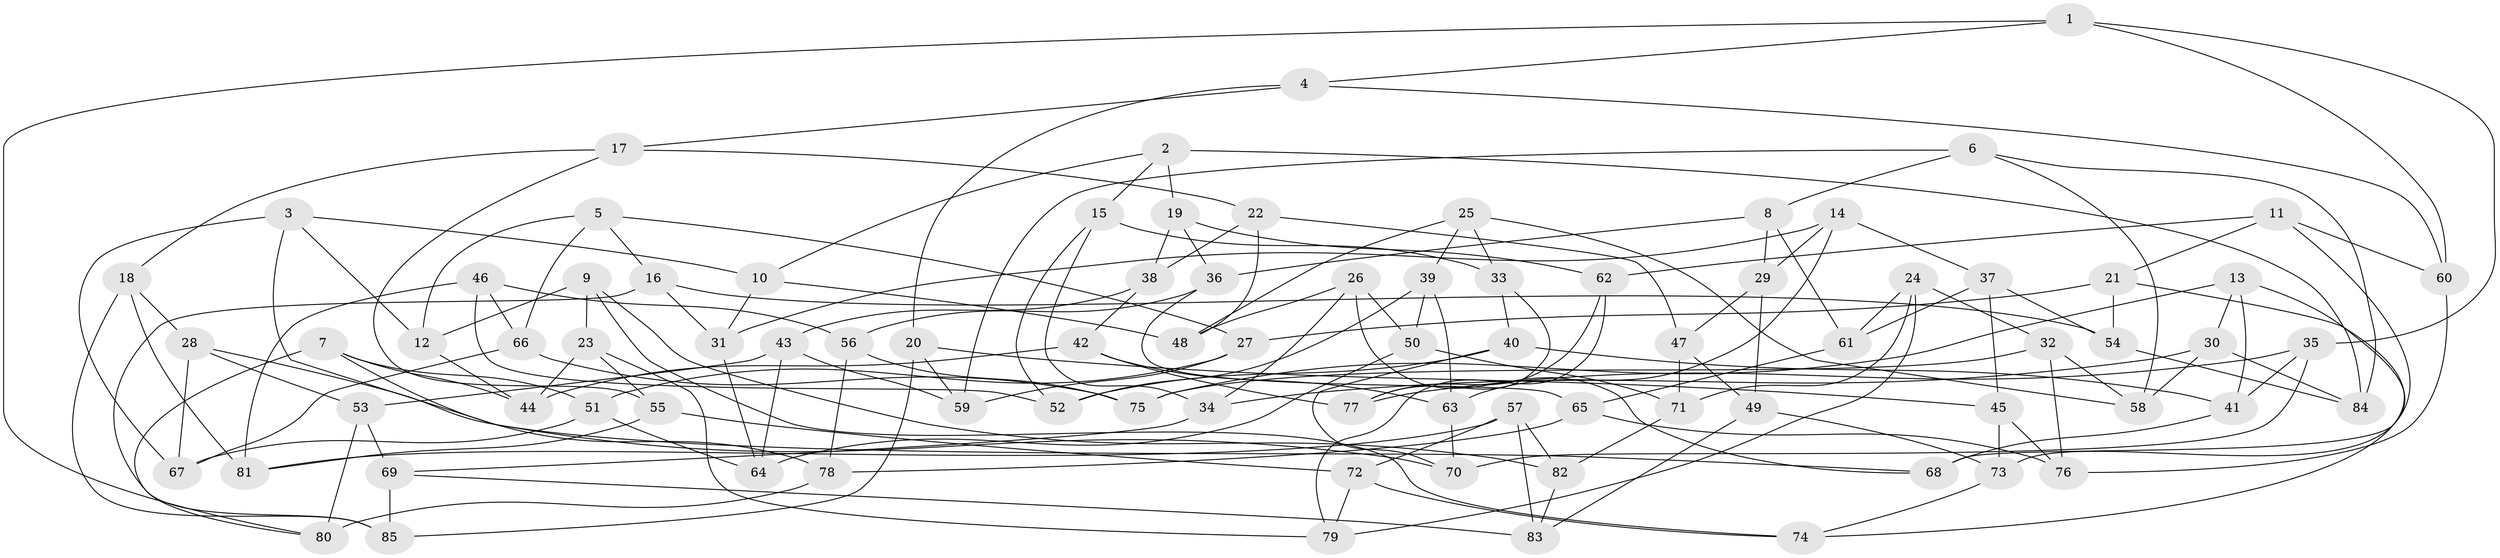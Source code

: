 // Generated by graph-tools (version 1.1) at 2025/38/03/09/25 02:38:07]
// undirected, 85 vertices, 170 edges
graph export_dot {
graph [start="1"]
  node [color=gray90,style=filled];
  1;
  2;
  3;
  4;
  5;
  6;
  7;
  8;
  9;
  10;
  11;
  12;
  13;
  14;
  15;
  16;
  17;
  18;
  19;
  20;
  21;
  22;
  23;
  24;
  25;
  26;
  27;
  28;
  29;
  30;
  31;
  32;
  33;
  34;
  35;
  36;
  37;
  38;
  39;
  40;
  41;
  42;
  43;
  44;
  45;
  46;
  47;
  48;
  49;
  50;
  51;
  52;
  53;
  54;
  55;
  56;
  57;
  58;
  59;
  60;
  61;
  62;
  63;
  64;
  65;
  66;
  67;
  68;
  69;
  70;
  71;
  72;
  73;
  74;
  75;
  76;
  77;
  78;
  79;
  80;
  81;
  82;
  83;
  84;
  85;
  1 -- 60;
  1 -- 4;
  1 -- 35;
  1 -- 80;
  2 -- 19;
  2 -- 10;
  2 -- 15;
  2 -- 84;
  3 -- 10;
  3 -- 12;
  3 -- 70;
  3 -- 67;
  4 -- 17;
  4 -- 20;
  4 -- 60;
  5 -- 12;
  5 -- 16;
  5 -- 27;
  5 -- 66;
  6 -- 8;
  6 -- 84;
  6 -- 59;
  6 -- 58;
  7 -- 78;
  7 -- 80;
  7 -- 44;
  7 -- 51;
  8 -- 29;
  8 -- 61;
  8 -- 36;
  9 -- 23;
  9 -- 82;
  9 -- 74;
  9 -- 12;
  10 -- 48;
  10 -- 31;
  11 -- 21;
  11 -- 60;
  11 -- 68;
  11 -- 62;
  12 -- 44;
  13 -- 41;
  13 -- 30;
  13 -- 73;
  13 -- 75;
  14 -- 29;
  14 -- 31;
  14 -- 63;
  14 -- 37;
  15 -- 52;
  15 -- 33;
  15 -- 34;
  16 -- 85;
  16 -- 31;
  16 -- 54;
  17 -- 18;
  17 -- 22;
  17 -- 55;
  18 -- 28;
  18 -- 81;
  18 -- 85;
  19 -- 62;
  19 -- 38;
  19 -- 36;
  20 -- 59;
  20 -- 85;
  20 -- 45;
  21 -- 54;
  21 -- 27;
  21 -- 74;
  22 -- 47;
  22 -- 48;
  22 -- 38;
  23 -- 55;
  23 -- 79;
  23 -- 44;
  24 -- 61;
  24 -- 79;
  24 -- 71;
  24 -- 32;
  25 -- 58;
  25 -- 33;
  25 -- 39;
  25 -- 48;
  26 -- 50;
  26 -- 68;
  26 -- 34;
  26 -- 48;
  27 -- 51;
  27 -- 59;
  28 -- 53;
  28 -- 67;
  28 -- 68;
  29 -- 47;
  29 -- 49;
  30 -- 84;
  30 -- 34;
  30 -- 58;
  31 -- 64;
  32 -- 75;
  32 -- 58;
  32 -- 76;
  33 -- 77;
  33 -- 40;
  34 -- 69;
  35 -- 41;
  35 -- 77;
  35 -- 70;
  36 -- 65;
  36 -- 56;
  37 -- 45;
  37 -- 61;
  37 -- 54;
  38 -- 42;
  38 -- 43;
  39 -- 63;
  39 -- 52;
  39 -- 50;
  40 -- 70;
  40 -- 41;
  40 -- 52;
  41 -- 68;
  42 -- 77;
  42 -- 63;
  42 -- 44;
  43 -- 53;
  43 -- 64;
  43 -- 59;
  45 -- 76;
  45 -- 73;
  46 -- 52;
  46 -- 56;
  46 -- 81;
  46 -- 66;
  47 -- 49;
  47 -- 71;
  49 -- 83;
  49 -- 73;
  50 -- 64;
  50 -- 71;
  51 -- 64;
  51 -- 67;
  53 -- 80;
  53 -- 69;
  54 -- 84;
  55 -- 81;
  55 -- 72;
  56 -- 78;
  56 -- 75;
  57 -- 72;
  57 -- 83;
  57 -- 81;
  57 -- 82;
  60 -- 76;
  61 -- 65;
  62 -- 77;
  62 -- 79;
  63 -- 70;
  65 -- 76;
  65 -- 78;
  66 -- 67;
  66 -- 75;
  69 -- 83;
  69 -- 85;
  71 -- 82;
  72 -- 79;
  72 -- 74;
  73 -- 74;
  78 -- 80;
  82 -- 83;
}
